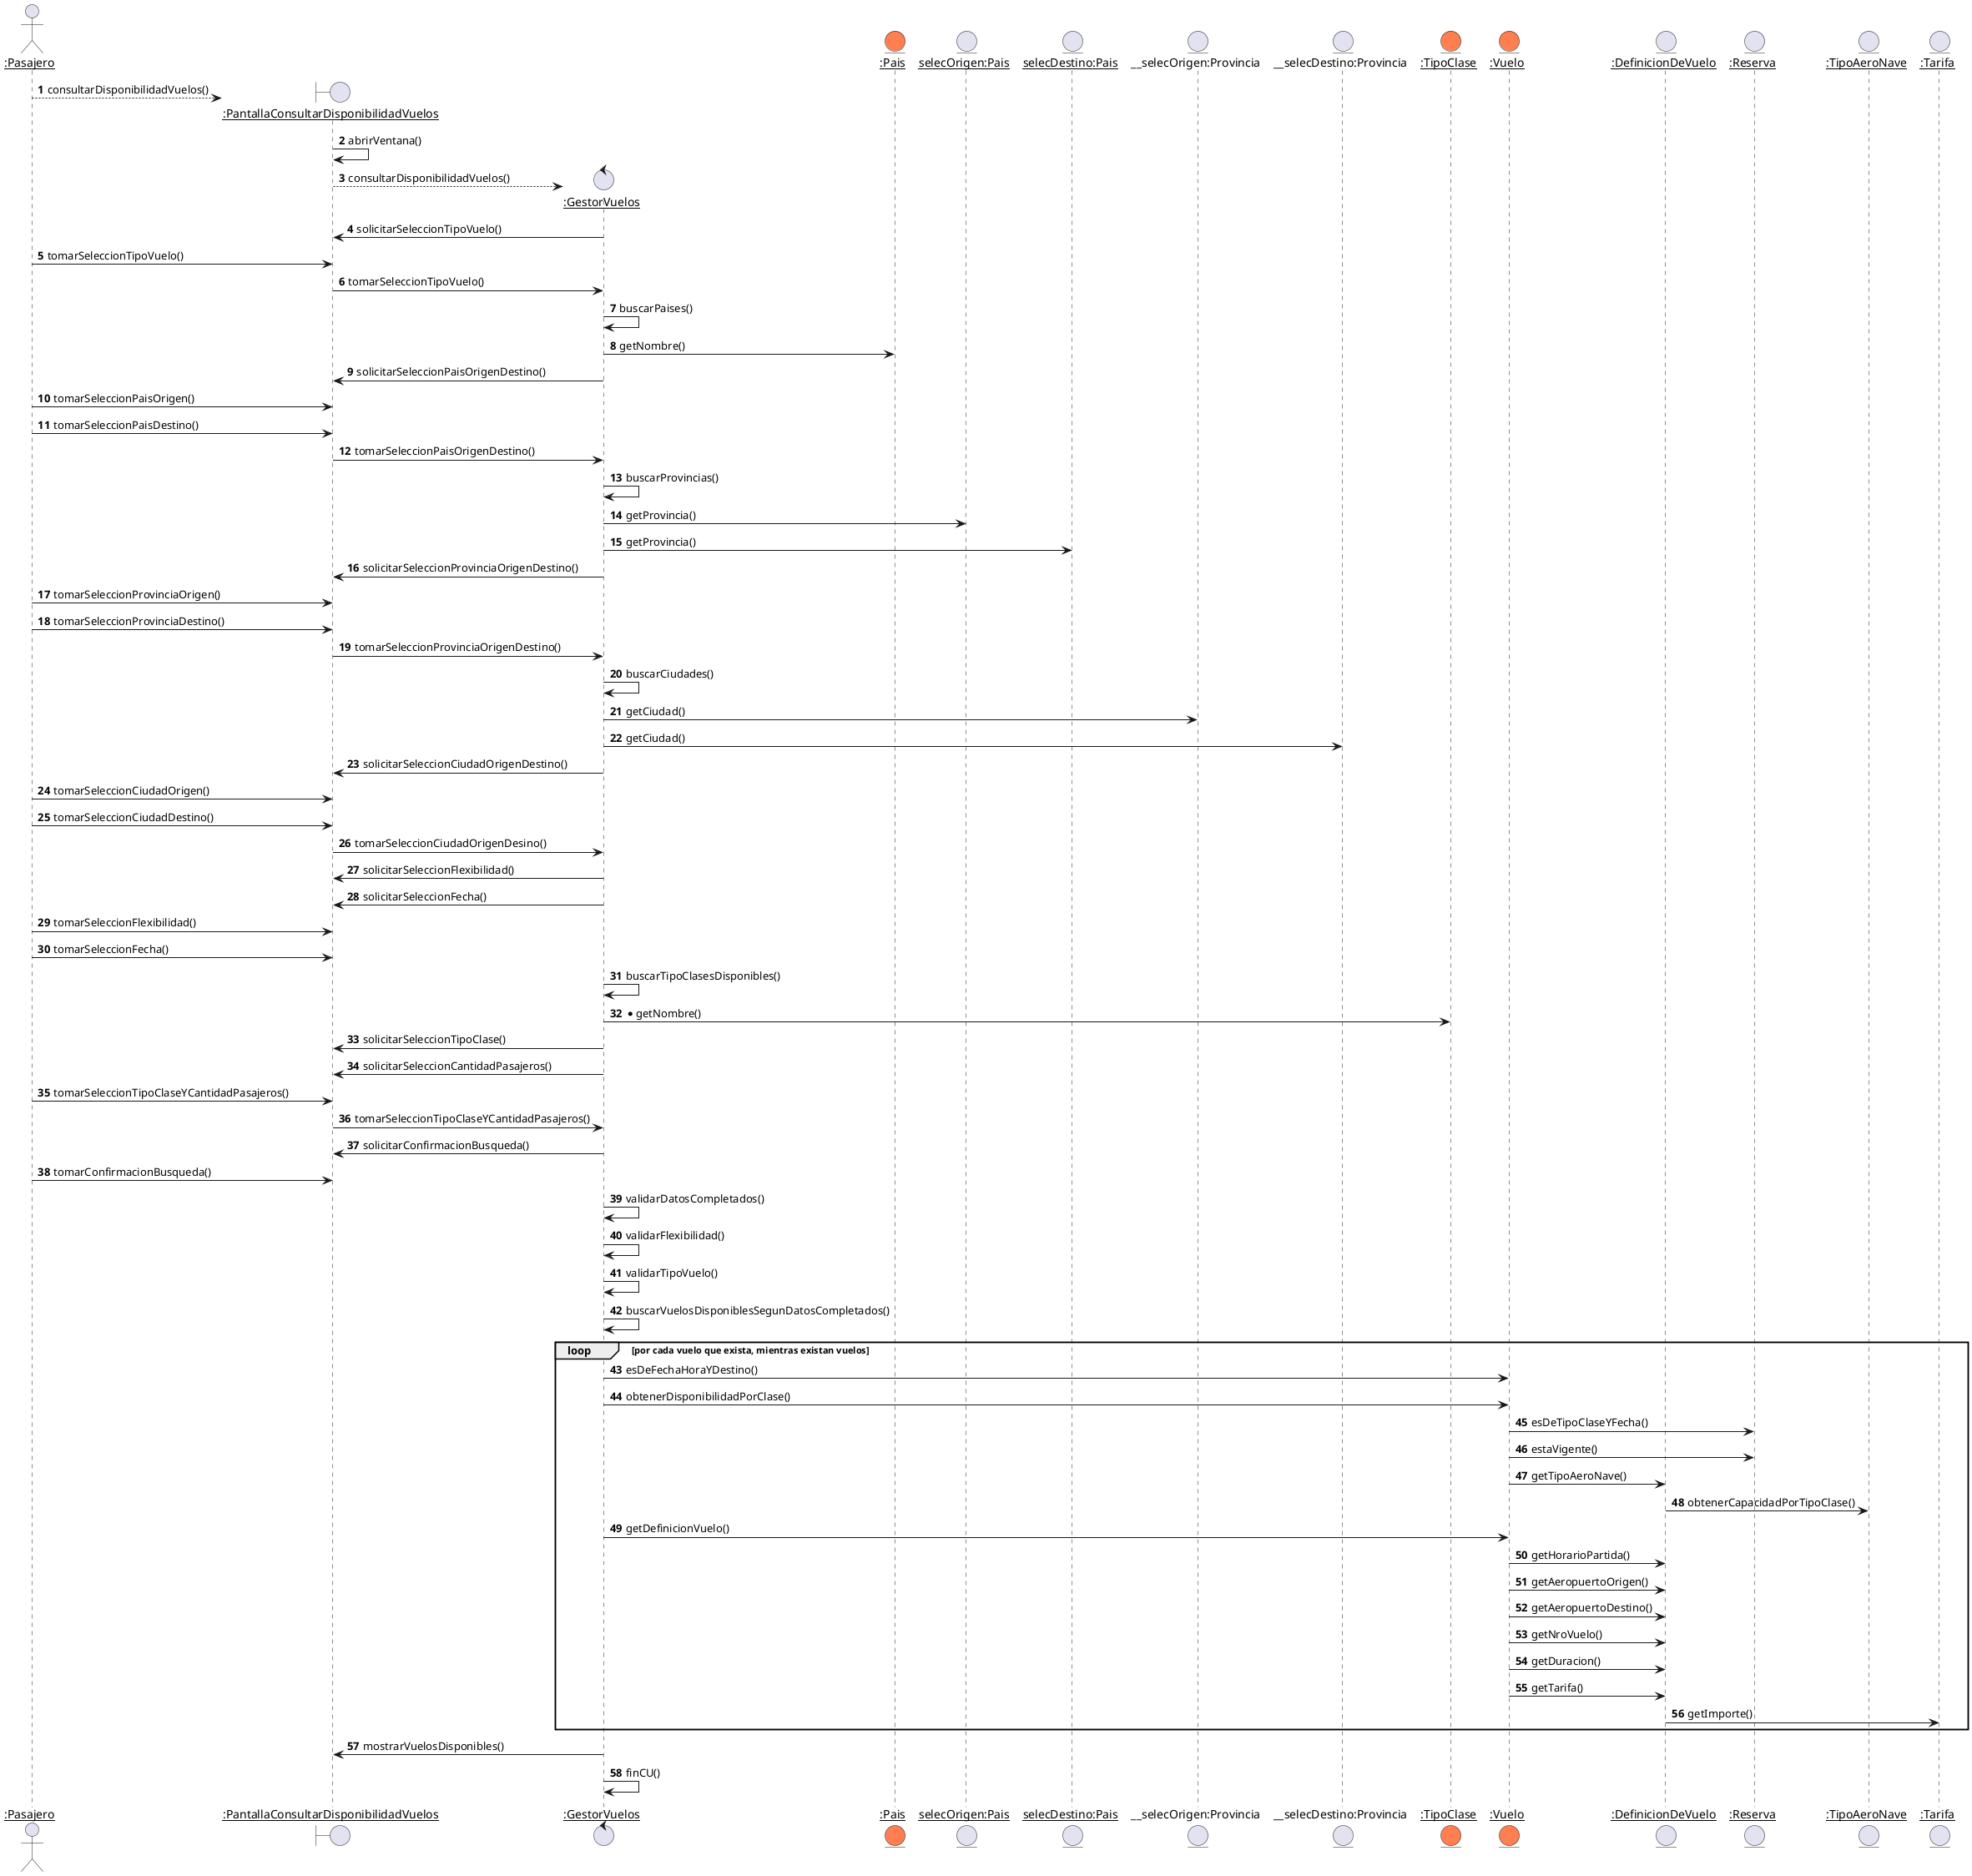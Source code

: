 @startuml CU1
autonumber

actor "__:Pasajero__" as P 
boundary "__:PantallaConsultarDisponibilidadVuelos__" as Pantalla
control "__:GestorVuelos__" as G 




P-->Pantalla**: consultarDisponibilidadVuelos()
Pantalla -> Pantalla : abrirVentana()
Pantalla --> G**: consultarDisponibilidadVuelos()

G->Pantalla: solicitarSeleccionTipoVuelo()
P->Pantalla: tomarSeleccionTipoVuelo()
Pantalla->G: tomarSeleccionTipoVuelo()

entity "__:Pais__" as Pais  #Coral
G->G: buscarPaises()
G->Pais: getNombre()

G->Pantalla: solicitarSeleccionPaisOrigenDestino()
P->Pantalla: tomarSeleccionPaisOrigen()
P->Pantalla: tomarSeleccionPaisDestino()
Pantalla->G: tomarSeleccionPaisOrigenDestino()

entity "__selecOrigen:Pais__" as PaisOrigen 
entity "__selecDestino:Pais__" as PaisDestino
G->G: buscarProvincias()
G->PaisOrigen: getProvincia()
G->PaisDestino: getProvincia()

G->Pantalla: solicitarSeleccionProvinciaOrigenDestino()
P->Pantalla: tomarSeleccionProvinciaOrigen()
P->Pantalla: tomarSeleccionProvinciaDestino()
Pantalla->G: tomarSeleccionProvinciaOrigenDestino()

entity "__selecOrigen:Provincia" as ProvinciaOrigen 
entity "__selecDestino:Provincia" as ProvinciaDestino 
G->G: buscarCiudades()
G->ProvinciaOrigen: getCiudad()
G->ProvinciaDestino: getCiudad()
G->Pantalla: solicitarSeleccionCiudadOrigenDestino()
P->Pantalla: tomarSeleccionCiudadOrigen()
P->Pantalla: tomarSeleccionCiudadDestino()
Pantalla->G: tomarSeleccionCiudadOrigenDesino()

G->Pantalla: solicitarSeleccionFlexibilidad()
G->Pantalla: solicitarSeleccionFecha()
P->Pantalla: tomarSeleccionFlexibilidad()
P->Pantalla: tomarSeleccionFecha()


entity "__:TipoClase__" as TipoClase #Coral
G->G: buscarTipoClasesDisponibles()
G->TipoClase: *getNombre()

G->Pantalla: solicitarSeleccionTipoClase()
G->Pantalla: solicitarSeleccionCantidadPasajeros()
P->Pantalla: tomarSeleccionTipoClaseYCantidadPasajeros()
Pantalla->G: tomarSeleccionTipoClaseYCantidadPasajeros()

G->Pantalla: solicitarConfirmacionBusqueda()
P->Pantalla: tomarConfirmacionBusqueda()

G->G: validarDatosCompletados()
G->G:validarFlexibilidad()
G->G:validarTipoVuelo()
G->G:buscarVuelosDisponiblesSegunDatosCompletados()

entity "__:Vuelo__" as V #Coral
entity "__:DefinicionDeVuelo__" as DV 

group loop [por cada vuelo que exista, mientras existan vuelos]
    G->V: esDeFechaHoraYDestino()
    G->V: obtenerDisponibilidadPorClase()
    'verificar reservas vigentes y capacidad de la aeronave asignada al vuelo
    entity "__:Reserva__" as R 
    V->R: esDeTipoClaseYFecha()
    V->R: estaVigente()

    V->DV: getTipoAeroNave()
    entity "__:TipoAeroNave__" as TipoAeroNave 
    DV->TipoAeroNave: obtenerCapacidadPorTipoClase()

    'aca muestra los datos de cada vuelo
    G->V: getDefinicionVuelo()
    V->DV: getHorarioPartida()
    V->DV: getAeropuertoOrigen()
    'aca deberia saber el horario de llegada, debería hacer un calculo entre horario de partida y duracion pero en donde? en gestor?
    V->DV: getAeropuertoDestino()
    V->DV: getNroVuelo()
    V->DV: getDuracion()
    V->DV: getTarifa()

    entity "__:Tarifa__" as T 
    DV->T: getImporte()


end

G->Pantalla: mostrarVuelosDisponibles()
G->G: finCU()



@enduml
